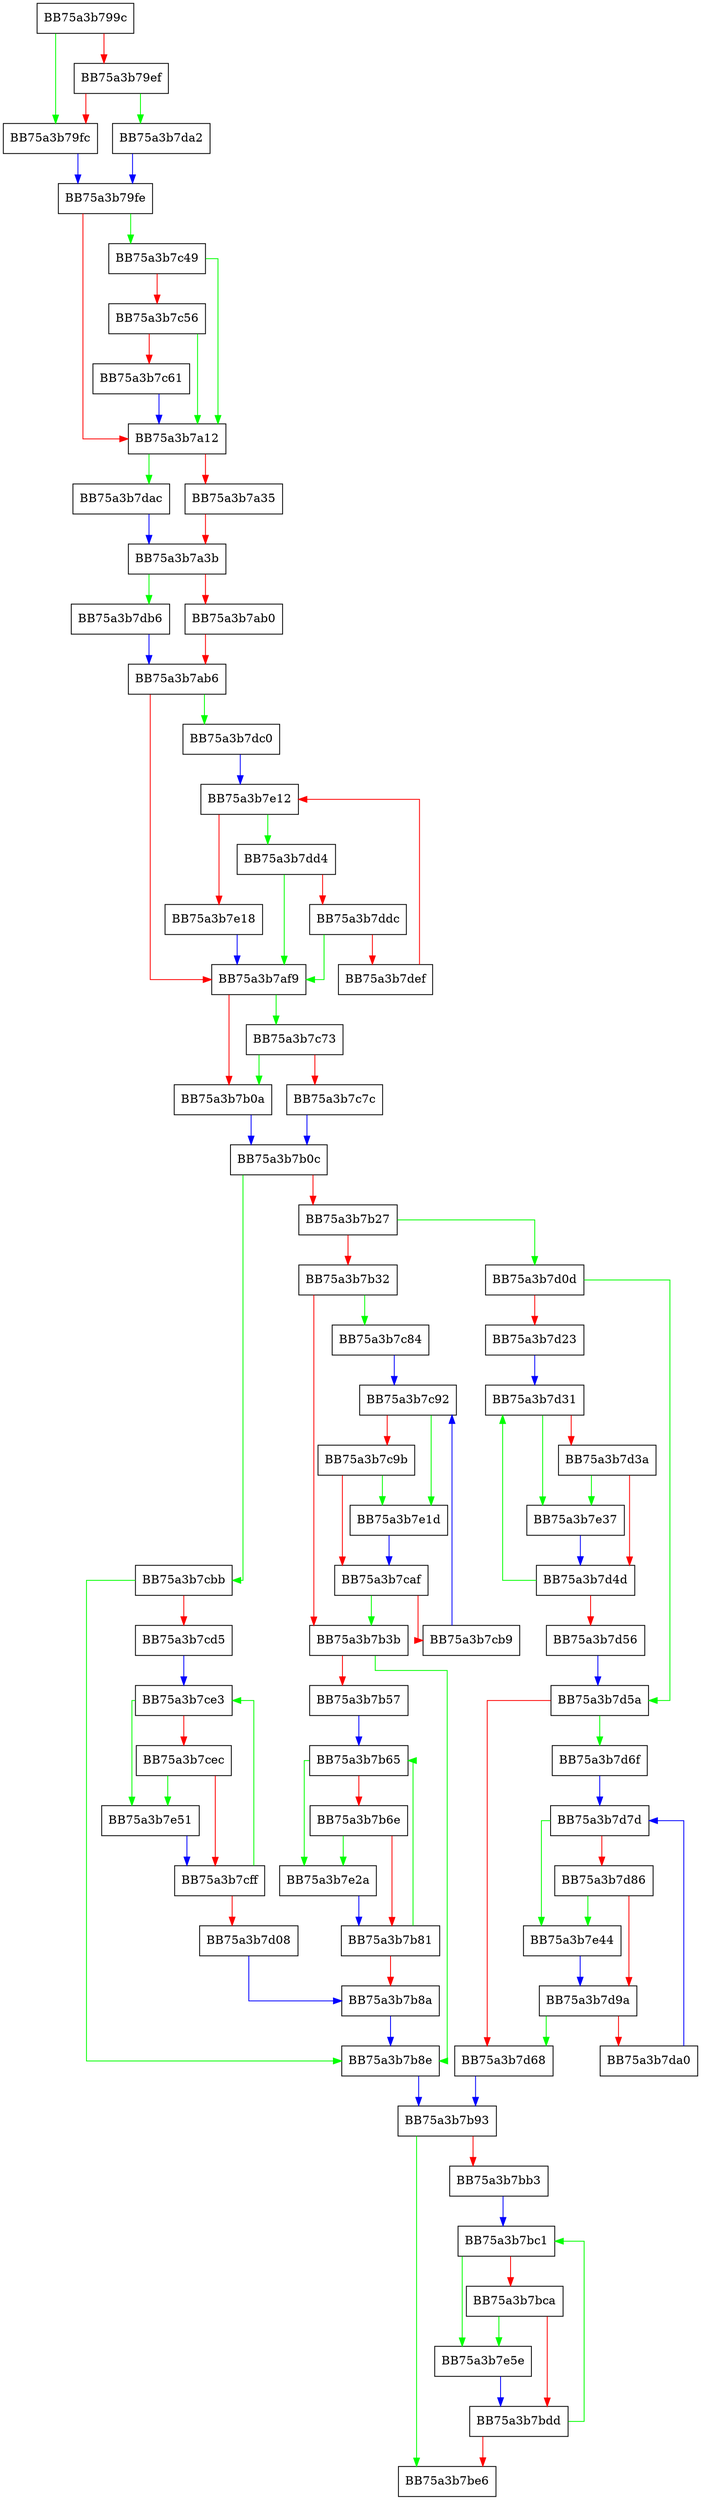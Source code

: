 digraph _Iput {
  node [shape="box"];
  graph [splines=ortho];
  BB75a3b799c -> BB75a3b79fc [color="green"];
  BB75a3b799c -> BB75a3b79ef [color="red"];
  BB75a3b79ef -> BB75a3b7da2 [color="green"];
  BB75a3b79ef -> BB75a3b79fc [color="red"];
  BB75a3b79fc -> BB75a3b79fe [color="blue"];
  BB75a3b79fe -> BB75a3b7c49 [color="green"];
  BB75a3b79fe -> BB75a3b7a12 [color="red"];
  BB75a3b7a12 -> BB75a3b7dac [color="green"];
  BB75a3b7a12 -> BB75a3b7a35 [color="red"];
  BB75a3b7a35 -> BB75a3b7a3b [color="red"];
  BB75a3b7a3b -> BB75a3b7db6 [color="green"];
  BB75a3b7a3b -> BB75a3b7ab0 [color="red"];
  BB75a3b7ab0 -> BB75a3b7ab6 [color="red"];
  BB75a3b7ab6 -> BB75a3b7dc0 [color="green"];
  BB75a3b7ab6 -> BB75a3b7af9 [color="red"];
  BB75a3b7af9 -> BB75a3b7c73 [color="green"];
  BB75a3b7af9 -> BB75a3b7b0a [color="red"];
  BB75a3b7b0a -> BB75a3b7b0c [color="blue"];
  BB75a3b7b0c -> BB75a3b7cbb [color="green"];
  BB75a3b7b0c -> BB75a3b7b27 [color="red"];
  BB75a3b7b27 -> BB75a3b7d0d [color="green"];
  BB75a3b7b27 -> BB75a3b7b32 [color="red"];
  BB75a3b7b32 -> BB75a3b7c84 [color="green"];
  BB75a3b7b32 -> BB75a3b7b3b [color="red"];
  BB75a3b7b3b -> BB75a3b7b8e [color="green"];
  BB75a3b7b3b -> BB75a3b7b57 [color="red"];
  BB75a3b7b57 -> BB75a3b7b65 [color="blue"];
  BB75a3b7b65 -> BB75a3b7e2a [color="green"];
  BB75a3b7b65 -> BB75a3b7b6e [color="red"];
  BB75a3b7b6e -> BB75a3b7e2a [color="green"];
  BB75a3b7b6e -> BB75a3b7b81 [color="red"];
  BB75a3b7b81 -> BB75a3b7b65 [color="green"];
  BB75a3b7b81 -> BB75a3b7b8a [color="red"];
  BB75a3b7b8a -> BB75a3b7b8e [color="blue"];
  BB75a3b7b8e -> BB75a3b7b93 [color="blue"];
  BB75a3b7b93 -> BB75a3b7be6 [color="green"];
  BB75a3b7b93 -> BB75a3b7bb3 [color="red"];
  BB75a3b7bb3 -> BB75a3b7bc1 [color="blue"];
  BB75a3b7bc1 -> BB75a3b7e5e [color="green"];
  BB75a3b7bc1 -> BB75a3b7bca [color="red"];
  BB75a3b7bca -> BB75a3b7e5e [color="green"];
  BB75a3b7bca -> BB75a3b7bdd [color="red"];
  BB75a3b7bdd -> BB75a3b7bc1 [color="green"];
  BB75a3b7bdd -> BB75a3b7be6 [color="red"];
  BB75a3b7c49 -> BB75a3b7a12 [color="green"];
  BB75a3b7c49 -> BB75a3b7c56 [color="red"];
  BB75a3b7c56 -> BB75a3b7a12 [color="green"];
  BB75a3b7c56 -> BB75a3b7c61 [color="red"];
  BB75a3b7c61 -> BB75a3b7a12 [color="blue"];
  BB75a3b7c73 -> BB75a3b7b0a [color="green"];
  BB75a3b7c73 -> BB75a3b7c7c [color="red"];
  BB75a3b7c7c -> BB75a3b7b0c [color="blue"];
  BB75a3b7c84 -> BB75a3b7c92 [color="blue"];
  BB75a3b7c92 -> BB75a3b7e1d [color="green"];
  BB75a3b7c92 -> BB75a3b7c9b [color="red"];
  BB75a3b7c9b -> BB75a3b7e1d [color="green"];
  BB75a3b7c9b -> BB75a3b7caf [color="red"];
  BB75a3b7caf -> BB75a3b7b3b [color="green"];
  BB75a3b7caf -> BB75a3b7cb9 [color="red"];
  BB75a3b7cb9 -> BB75a3b7c92 [color="blue"];
  BB75a3b7cbb -> BB75a3b7b8e [color="green"];
  BB75a3b7cbb -> BB75a3b7cd5 [color="red"];
  BB75a3b7cd5 -> BB75a3b7ce3 [color="blue"];
  BB75a3b7ce3 -> BB75a3b7e51 [color="green"];
  BB75a3b7ce3 -> BB75a3b7cec [color="red"];
  BB75a3b7cec -> BB75a3b7e51 [color="green"];
  BB75a3b7cec -> BB75a3b7cff [color="red"];
  BB75a3b7cff -> BB75a3b7ce3 [color="green"];
  BB75a3b7cff -> BB75a3b7d08 [color="red"];
  BB75a3b7d08 -> BB75a3b7b8a [color="blue"];
  BB75a3b7d0d -> BB75a3b7d5a [color="green"];
  BB75a3b7d0d -> BB75a3b7d23 [color="red"];
  BB75a3b7d23 -> BB75a3b7d31 [color="blue"];
  BB75a3b7d31 -> BB75a3b7e37 [color="green"];
  BB75a3b7d31 -> BB75a3b7d3a [color="red"];
  BB75a3b7d3a -> BB75a3b7e37 [color="green"];
  BB75a3b7d3a -> BB75a3b7d4d [color="red"];
  BB75a3b7d4d -> BB75a3b7d31 [color="green"];
  BB75a3b7d4d -> BB75a3b7d56 [color="red"];
  BB75a3b7d56 -> BB75a3b7d5a [color="blue"];
  BB75a3b7d5a -> BB75a3b7d6f [color="green"];
  BB75a3b7d5a -> BB75a3b7d68 [color="red"];
  BB75a3b7d68 -> BB75a3b7b93 [color="blue"];
  BB75a3b7d6f -> BB75a3b7d7d [color="blue"];
  BB75a3b7d7d -> BB75a3b7e44 [color="green"];
  BB75a3b7d7d -> BB75a3b7d86 [color="red"];
  BB75a3b7d86 -> BB75a3b7e44 [color="green"];
  BB75a3b7d86 -> BB75a3b7d9a [color="red"];
  BB75a3b7d9a -> BB75a3b7d68 [color="green"];
  BB75a3b7d9a -> BB75a3b7da0 [color="red"];
  BB75a3b7da0 -> BB75a3b7d7d [color="blue"];
  BB75a3b7da2 -> BB75a3b79fe [color="blue"];
  BB75a3b7dac -> BB75a3b7a3b [color="blue"];
  BB75a3b7db6 -> BB75a3b7ab6 [color="blue"];
  BB75a3b7dc0 -> BB75a3b7e12 [color="blue"];
  BB75a3b7dd4 -> BB75a3b7af9 [color="green"];
  BB75a3b7dd4 -> BB75a3b7ddc [color="red"];
  BB75a3b7ddc -> BB75a3b7af9 [color="green"];
  BB75a3b7ddc -> BB75a3b7def [color="red"];
  BB75a3b7def -> BB75a3b7e12 [color="red"];
  BB75a3b7e12 -> BB75a3b7dd4 [color="green"];
  BB75a3b7e12 -> BB75a3b7e18 [color="red"];
  BB75a3b7e18 -> BB75a3b7af9 [color="blue"];
  BB75a3b7e1d -> BB75a3b7caf [color="blue"];
  BB75a3b7e2a -> BB75a3b7b81 [color="blue"];
  BB75a3b7e37 -> BB75a3b7d4d [color="blue"];
  BB75a3b7e44 -> BB75a3b7d9a [color="blue"];
  BB75a3b7e51 -> BB75a3b7cff [color="blue"];
  BB75a3b7e5e -> BB75a3b7bdd [color="blue"];
}